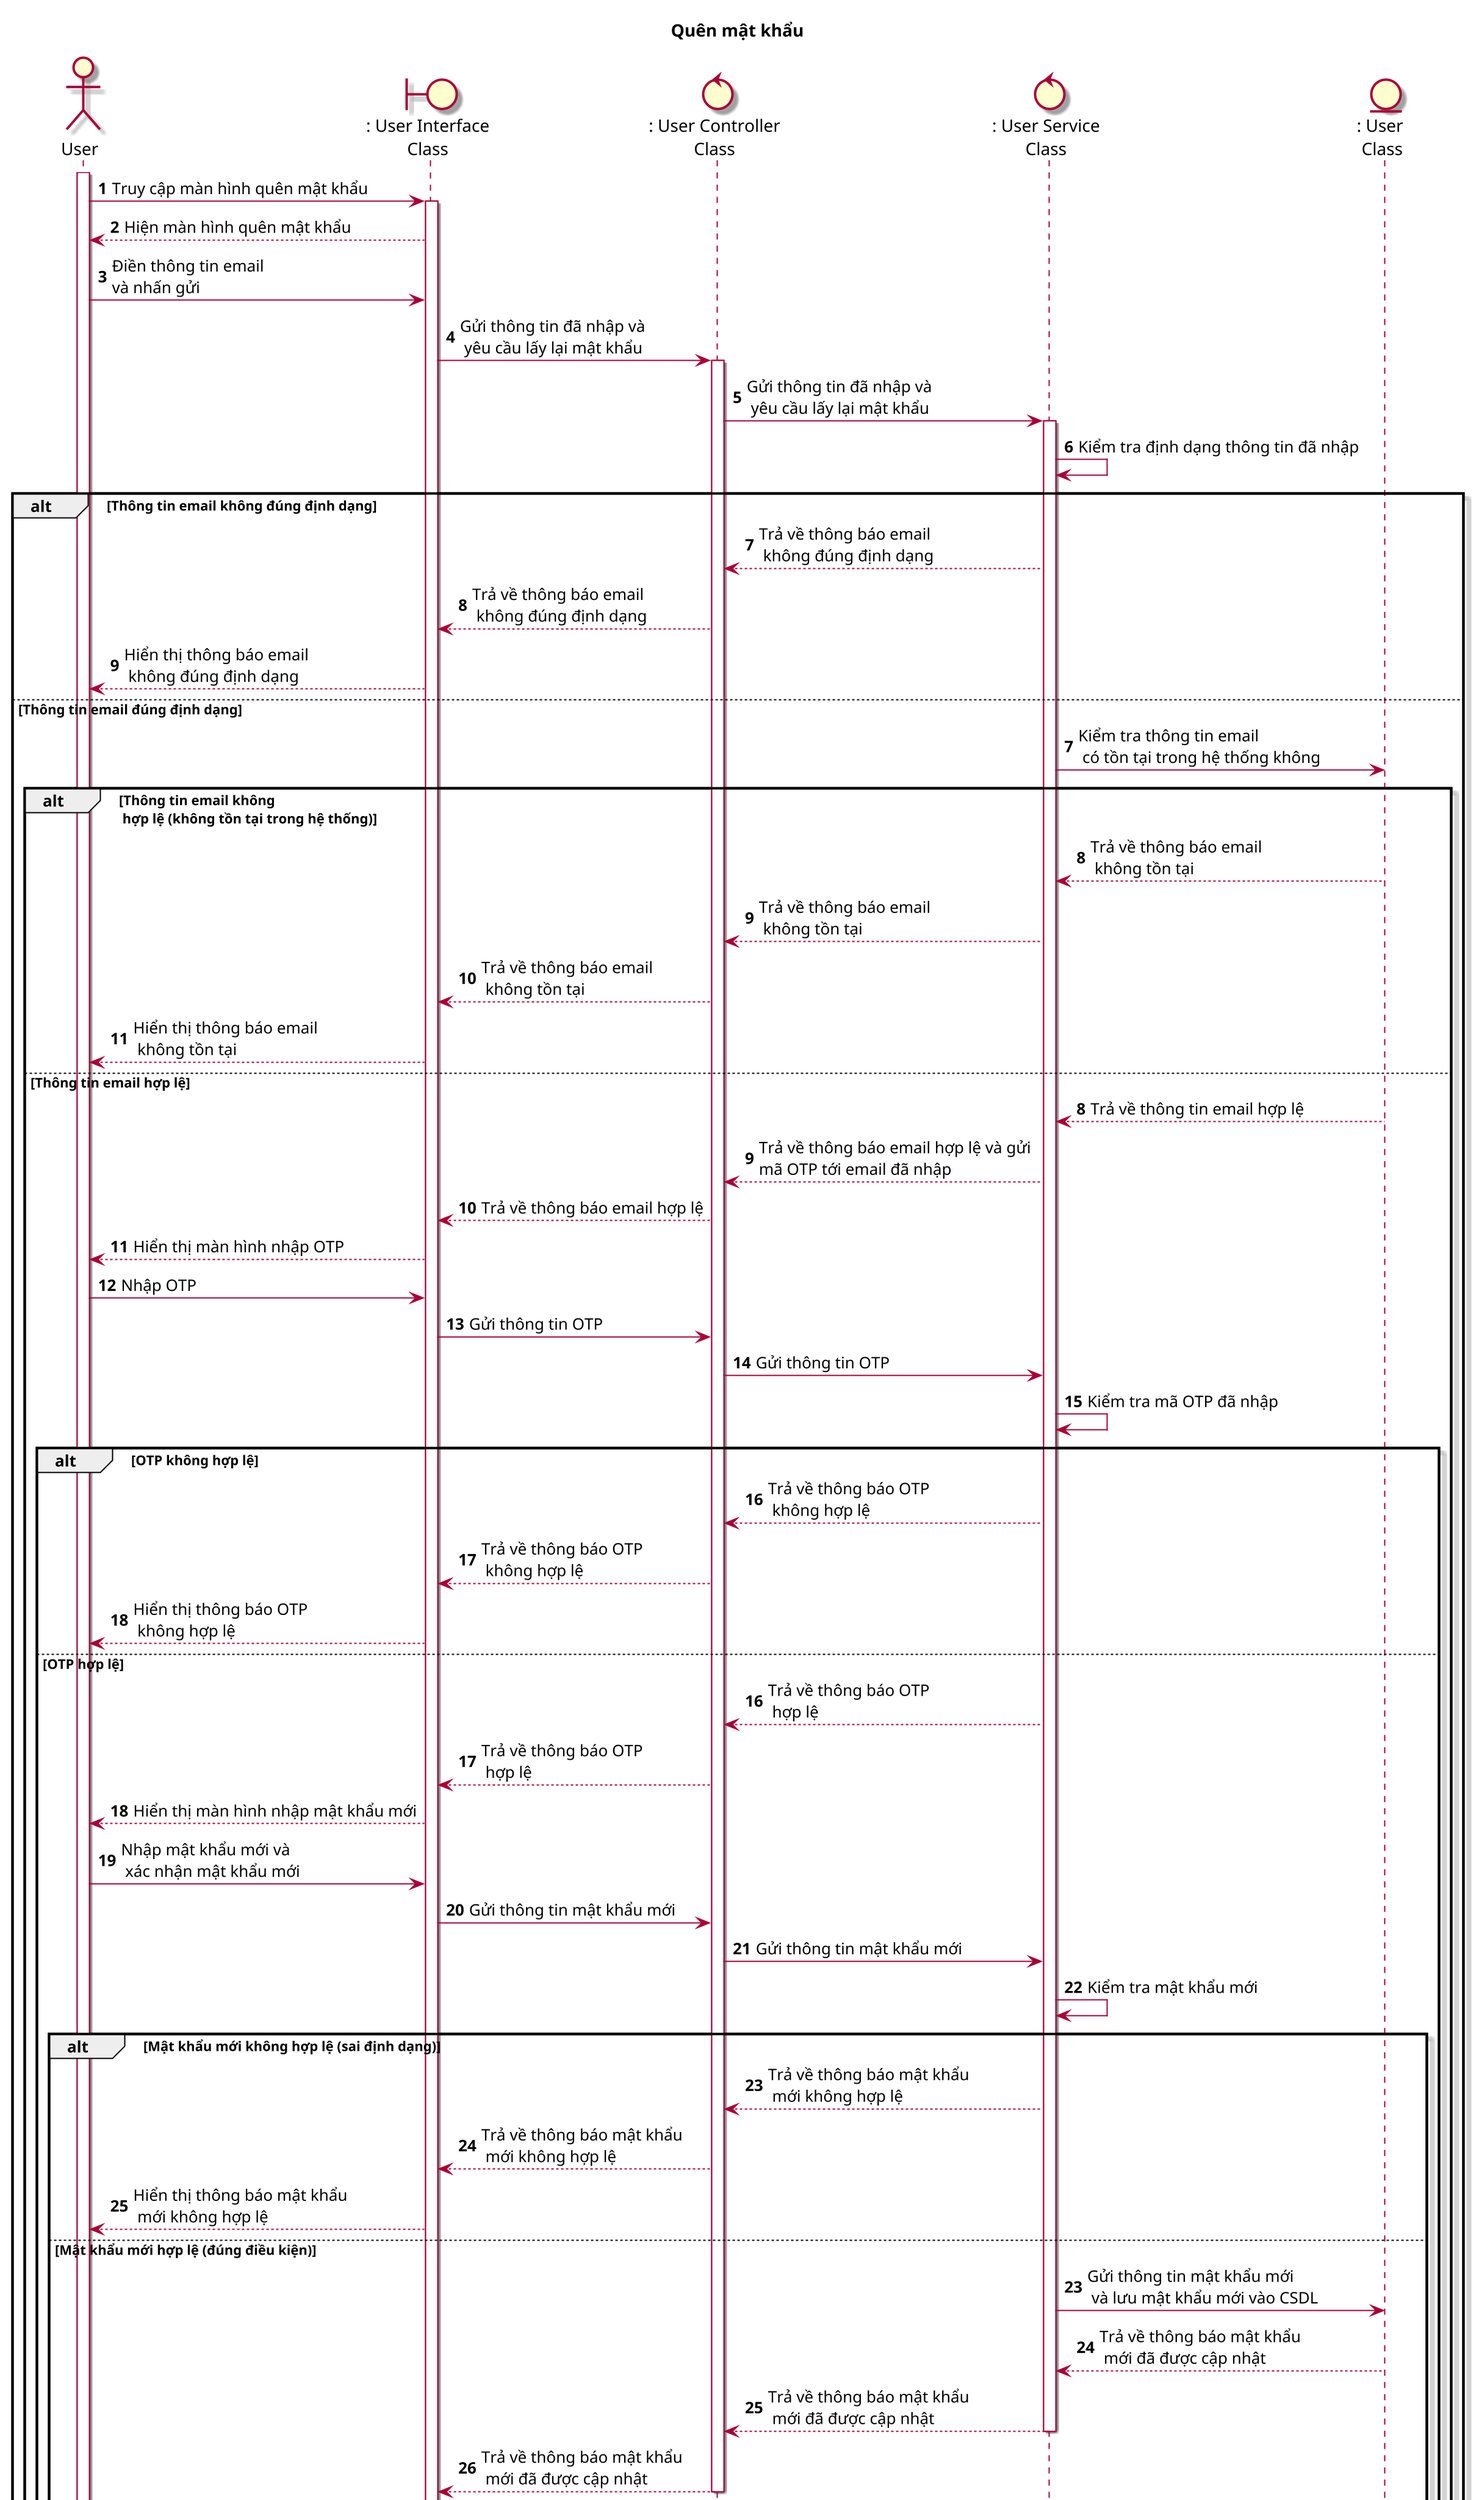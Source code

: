 @startuml SEQ03_forgetPassword
    title: Quên mật khẩu

    skin rose
    scale 2
    hide footbox

    actor "User" as user
    boundary ": User Interface\nClass" as ui
    control ": User Controller\nClass" as ctr
    control ": User Service\nClass" as sv
    entity ": User \nClass" as ent

    autonumber

    user ++
    user -> ui: Truy cập màn hình quên mật khẩu
    ui ++
    ui --> user: Hiện màn hình quên mật khẩu
    user -> ui: Điền thông tin email\nvà nhấn gửi
    ui -> ctr: Gửi thông tin đã nhập và \n yêu cầu lấy lại mật khẩu
    ctr ++
    ctr -> sv: Gửi thông tin đã nhập và \n yêu cầu lấy lại mật khẩu
    sv ++
    sv -> sv: Kiểm tra định dạng thông tin đã nhập
    
    alt Thông tin email không đúng định dạng
        sv --> ctr: Trả về thông báo email\n không đúng định dạng
        ctr --> ui: Trả về thông báo email\n không đúng định dạng
        ui --> user: Hiển thị thông báo email\n không đúng định dạng
    else Thông tin email đúng định dạng

        autonumber 7

        sv -> ent: Kiểm tra thông tin email\n có tồn tại trong hệ thống không

        alt Thông tin email không \n hợp lệ (không tồn tại trong hệ thống)
            ent --> sv: Trả về thông báo email\n không tồn tại
            sv --> ctr: Trả về thông báo email\n không tồn tại
            ctr --> ui: Trả về thông báo email\n không tồn tại
            ui --> user: Hiển thị thông báo email\n không tồn tại
        else Thông tin email hợp lệ

            autonumber 8

            ent --> sv: Trả về thông tin email hợp lệ
            sv --> ctr: Trả về thông báo email hợp lệ và gửi \nmã OTP tới email đã nhập
            ctr --> ui: Trả về thông báo email hợp lệ
            ui --> user: Hiển thị màn hình nhập OTP
            user -> ui: Nhập OTP
            ui -> ctr: Gửi thông tin OTP 
            ctr -> sv: Gửi thông tin OTP
            sv -> sv: Kiểm tra mã OTP đã nhập

            alt OTP không hợp lệ
                sv --> ctr: Trả về thông báo OTP\n không hợp lệ
                ctr --> ui: Trả về thông báo OTP\n không hợp lệ
                ui --> user: Hiển thị thông báo OTP\n không hợp lệ
            else OTP hợp lệ

                autonumber 16

                sv --> ctr: Trả về thông báo OTP\n hợp lệ
                ctr --> ui: Trả về thông báo OTP\n hợp lệ
                ui --> user: Hiển thị màn hình nhập mật khẩu mới
                user -> ui: Nhập mật khẩu mới và \n xác nhận mật khẩu mới
                ui -> ctr: Gửi thông tin mật khẩu mới
                ctr -> sv: Gửi thông tin mật khẩu mới
                sv -> sv: Kiểm tra mật khẩu mới

                alt Mật khẩu mới không hợp lệ (sai định dạng)
                    sv --> ctr: Trả về thông báo mật khẩu\n mới không hợp lệ
                    ctr --> ui: Trả về thông báo mật khẩu\n mới không hợp lệ
                    ui --> user: Hiển thị thông báo mật khẩu\n mới không hợp lệ
                else Mật khẩu mới hợp lệ (đúng điều kiện)

                    autonumber 23

                    sv -> ent: Gửi thông tin mật khẩu mới\n và lưu mật khẩu mới vào CSDL
                    ent --> sv: Trả về thông báo mật khẩu \n mới đã được cập nhật
                    ent --
                    sv --> ctr: Trả về thông báo mật khẩu \n mới đã được cập nhật
                    sv --
                    ctr --> ui: Trả về thông báo mật khẩu \n mới đã được cập nhật
                    ctr--
                    ui --> user: Hiển thị thông báo mật khẩu mới đã \n được cập nhật và chuyển hướng đến \n trang đăng nhập
                    ui --
                end
            end
        end
    end
    user --
@enduml